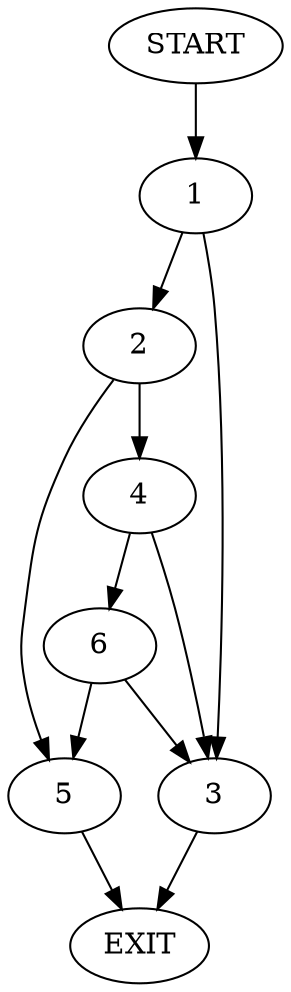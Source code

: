 digraph {
0 [label="START"]
7 [label="EXIT"]
0 -> 1
1 -> 2
1 -> 3
3 -> 7
2 -> 4
2 -> 5
5 -> 7
4 -> 6
4 -> 3
6 -> 5
6 -> 3
}
